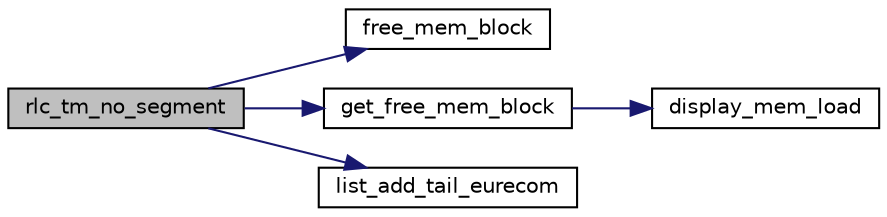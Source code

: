 digraph "rlc_tm_no_segment"
{
 // LATEX_PDF_SIZE
  edge [fontname="Helvetica",fontsize="10",labelfontname="Helvetica",labelfontsize="10"];
  node [fontname="Helvetica",fontsize="10",shape=record];
  rankdir="LR";
  Node1 [label="rlc_tm_no_segment",height=0.2,width=0.4,color="black", fillcolor="grey75", style="filled", fontcolor="black",tooltip="Schedule a SDU to be transmited by lower layers."];
  Node1 -> Node2 [color="midnightblue",fontsize="10",style="solid",fontname="Helvetica"];
  Node2 [label="free_mem_block",height=0.2,width=0.4,color="black", fillcolor="white", style="filled",URL="$mem__block_8c.html#a3465e37844438c1cc552c197a2cfbbfd",tooltip=" "];
  Node1 -> Node3 [color="midnightblue",fontsize="10",style="solid",fontname="Helvetica"];
  Node3 [label="get_free_mem_block",height=0.2,width=0.4,color="black", fillcolor="white", style="filled",URL="$mem__block_8c.html#aa6649c5f31ce28f70a1a7352eb41de46",tooltip=" "];
  Node3 -> Node4 [color="midnightblue",fontsize="10",style="solid",fontname="Helvetica"];
  Node4 [label="display_mem_load",height=0.2,width=0.4,color="black", fillcolor="white", style="filled",URL="$mem__block_8c.html#aad2e600dac4df19ae63b1efe29405f59",tooltip=" "];
  Node1 -> Node5 [color="midnightblue",fontsize="10",style="solid",fontname="Helvetica"];
  Node5 [label="list_add_tail_eurecom",height=0.2,width=0.4,color="black", fillcolor="white", style="filled",URL="$list_8c.html#a601990ffdb533edd61c29c1473e8213c",tooltip=" "];
}
